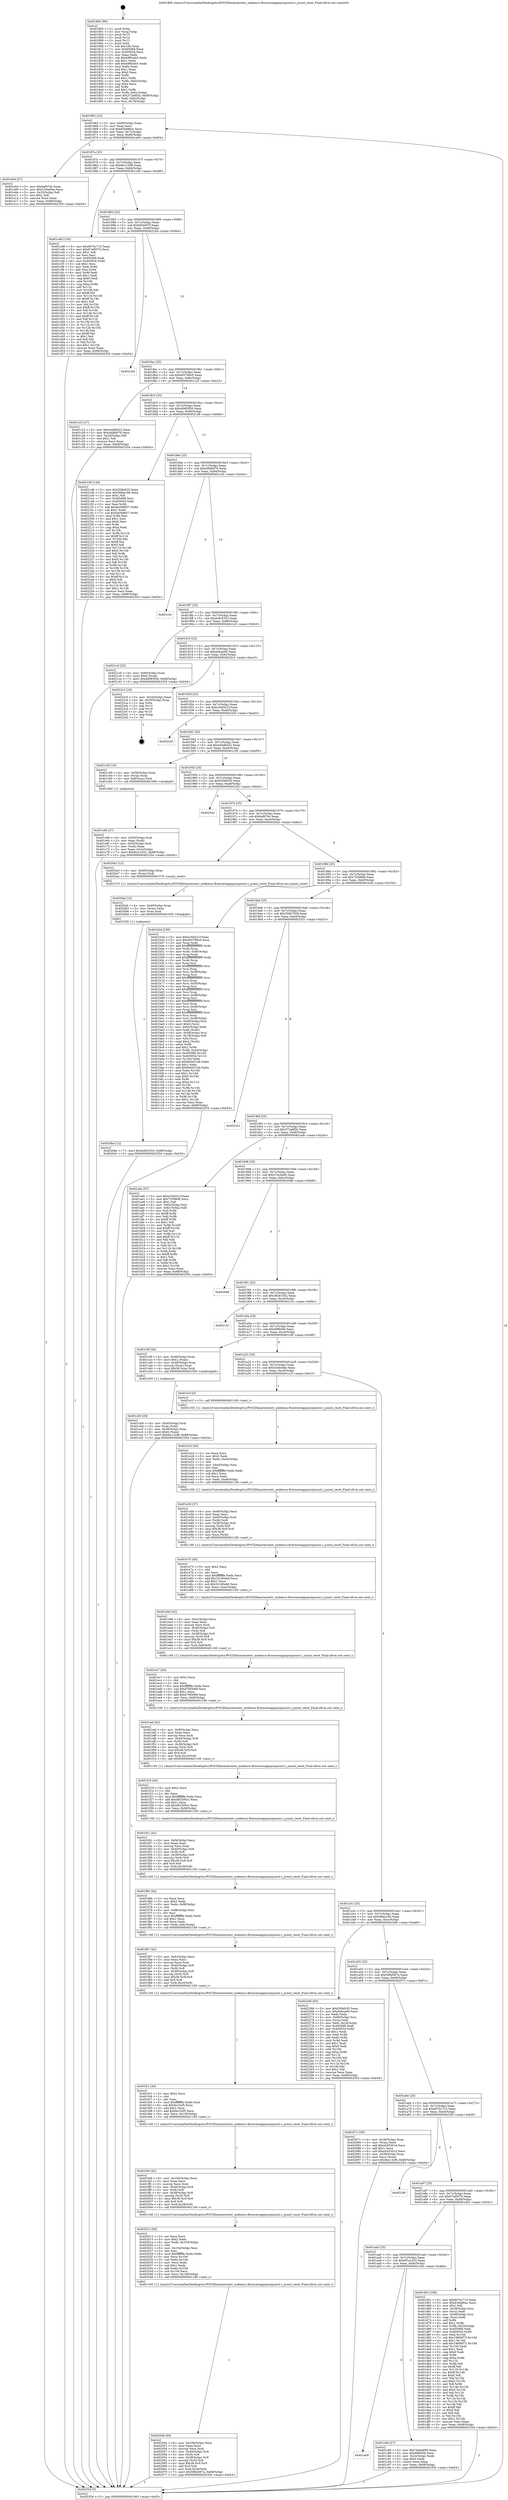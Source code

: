 digraph "0x401800" {
  label = "0x401800 (/mnt/c/Users/mathe/Desktop/tcc/POCII/binaries/extr_nodemcu-firmwareappsjsonjsonsl.c_jsonsl_reset_Final-ollvm.out::main(0))"
  labelloc = "t"
  node[shape=record]

  Entry [label="",width=0.3,height=0.3,shape=circle,fillcolor=black,style=filled]
  "0x401863" [label="{
     0x401863 [23]\l
     | [instrs]\l
     &nbsp;&nbsp;0x401863 \<+3\>: mov -0x68(%rbp),%eax\l
     &nbsp;&nbsp;0x401866 \<+2\>: mov %eax,%ecx\l
     &nbsp;&nbsp;0x401868 \<+6\>: sub $0x83d486ac,%ecx\l
     &nbsp;&nbsp;0x40186e \<+3\>: mov %eax,-0x7c(%rbp)\l
     &nbsp;&nbsp;0x401871 \<+3\>: mov %ecx,-0x80(%rbp)\l
     &nbsp;&nbsp;0x401874 \<+6\>: je 0000000000401e04 \<main+0x604\>\l
  }"]
  "0x401e04" [label="{
     0x401e04 [27]\l
     | [instrs]\l
     &nbsp;&nbsp;0x401e04 \<+5\>: mov $0x6af07dc,%eax\l
     &nbsp;&nbsp;0x401e09 \<+5\>: mov $0x5344e0ee,%ecx\l
     &nbsp;&nbsp;0x401e0e \<+3\>: mov -0x25(%rbp),%dl\l
     &nbsp;&nbsp;0x401e11 \<+3\>: test $0x1,%dl\l
     &nbsp;&nbsp;0x401e14 \<+3\>: cmovne %ecx,%eax\l
     &nbsp;&nbsp;0x401e17 \<+3\>: mov %eax,-0x68(%rbp)\l
     &nbsp;&nbsp;0x401e1a \<+5\>: jmp 0000000000402354 \<main+0xb54\>\l
  }"]
  "0x40187a" [label="{
     0x40187a [25]\l
     | [instrs]\l
     &nbsp;&nbsp;0x40187a \<+5\>: jmp 000000000040187f \<main+0x7f\>\l
     &nbsp;&nbsp;0x40187f \<+3\>: mov -0x7c(%rbp),%eax\l
     &nbsp;&nbsp;0x401882 \<+5\>: sub $0x9ec13cf8,%eax\l
     &nbsp;&nbsp;0x401887 \<+6\>: mov %eax,-0x84(%rbp)\l
     &nbsp;&nbsp;0x40188d \<+6\>: je 0000000000401cd6 \<main+0x4d6\>\l
  }"]
  Exit [label="",width=0.3,height=0.3,shape=circle,fillcolor=black,style=filled,peripheries=2]
  "0x401cd6" [label="{
     0x401cd6 [134]\l
     | [instrs]\l
     &nbsp;&nbsp;0x401cd6 \<+5\>: mov $0x607bc715,%eax\l
     &nbsp;&nbsp;0x401cdb \<+5\>: mov $0x67af057b,%ecx\l
     &nbsp;&nbsp;0x401ce0 \<+2\>: mov $0x1,%dl\l
     &nbsp;&nbsp;0x401ce2 \<+2\>: xor %esi,%esi\l
     &nbsp;&nbsp;0x401ce4 \<+7\>: mov 0x405068,%edi\l
     &nbsp;&nbsp;0x401ceb \<+8\>: mov 0x405054,%r8d\l
     &nbsp;&nbsp;0x401cf3 \<+3\>: sub $0x1,%esi\l
     &nbsp;&nbsp;0x401cf6 \<+3\>: mov %edi,%r9d\l
     &nbsp;&nbsp;0x401cf9 \<+3\>: add %esi,%r9d\l
     &nbsp;&nbsp;0x401cfc \<+4\>: imul %r9d,%edi\l
     &nbsp;&nbsp;0x401d00 \<+3\>: and $0x1,%edi\l
     &nbsp;&nbsp;0x401d03 \<+3\>: cmp $0x0,%edi\l
     &nbsp;&nbsp;0x401d06 \<+4\>: sete %r10b\l
     &nbsp;&nbsp;0x401d0a \<+4\>: cmp $0xa,%r8d\l
     &nbsp;&nbsp;0x401d0e \<+4\>: setl %r11b\l
     &nbsp;&nbsp;0x401d12 \<+3\>: mov %r10b,%bl\l
     &nbsp;&nbsp;0x401d15 \<+3\>: xor $0xff,%bl\l
     &nbsp;&nbsp;0x401d18 \<+3\>: mov %r11b,%r14b\l
     &nbsp;&nbsp;0x401d1b \<+4\>: xor $0xff,%r14b\l
     &nbsp;&nbsp;0x401d1f \<+3\>: xor $0x1,%dl\l
     &nbsp;&nbsp;0x401d22 \<+3\>: mov %bl,%r15b\l
     &nbsp;&nbsp;0x401d25 \<+4\>: and $0xff,%r15b\l
     &nbsp;&nbsp;0x401d29 \<+3\>: and %dl,%r10b\l
     &nbsp;&nbsp;0x401d2c \<+3\>: mov %r14b,%r12b\l
     &nbsp;&nbsp;0x401d2f \<+4\>: and $0xff,%r12b\l
     &nbsp;&nbsp;0x401d33 \<+3\>: and %dl,%r11b\l
     &nbsp;&nbsp;0x401d36 \<+3\>: or %r10b,%r15b\l
     &nbsp;&nbsp;0x401d39 \<+3\>: or %r11b,%r12b\l
     &nbsp;&nbsp;0x401d3c \<+3\>: xor %r12b,%r15b\l
     &nbsp;&nbsp;0x401d3f \<+3\>: or %r14b,%bl\l
     &nbsp;&nbsp;0x401d42 \<+3\>: xor $0xff,%bl\l
     &nbsp;&nbsp;0x401d45 \<+3\>: or $0x1,%dl\l
     &nbsp;&nbsp;0x401d48 \<+2\>: and %dl,%bl\l
     &nbsp;&nbsp;0x401d4a \<+3\>: or %bl,%r15b\l
     &nbsp;&nbsp;0x401d4d \<+4\>: test $0x1,%r15b\l
     &nbsp;&nbsp;0x401d51 \<+3\>: cmovne %ecx,%eax\l
     &nbsp;&nbsp;0x401d54 \<+3\>: mov %eax,-0x68(%rbp)\l
     &nbsp;&nbsp;0x401d57 \<+5\>: jmp 0000000000402354 \<main+0xb54\>\l
  }"]
  "0x401893" [label="{
     0x401893 [25]\l
     | [instrs]\l
     &nbsp;&nbsp;0x401893 \<+5\>: jmp 0000000000401898 \<main+0x98\>\l
     &nbsp;&nbsp;0x401898 \<+3\>: mov -0x7c(%rbp),%eax\l
     &nbsp;&nbsp;0x40189b \<+5\>: sub $0xbf34057f,%eax\l
     &nbsp;&nbsp;0x4018a0 \<+6\>: mov %eax,-0x88(%rbp)\l
     &nbsp;&nbsp;0x4018a6 \<+6\>: je 00000000004021b4 \<main+0x9b4\>\l
  }"]
  "0x4020be" [label="{
     0x4020be [12]\l
     | [instrs]\l
     &nbsp;&nbsp;0x4020be \<+7\>: movl $0xdc8c5333,-0x68(%rbp)\l
     &nbsp;&nbsp;0x4020c5 \<+5\>: jmp 0000000000402354 \<main+0xb54\>\l
  }"]
  "0x4021b4" [label="{
     0x4021b4\l
  }", style=dashed]
  "0x4018ac" [label="{
     0x4018ac [25]\l
     | [instrs]\l
     &nbsp;&nbsp;0x4018ac \<+5\>: jmp 00000000004018b1 \<main+0xb1\>\l
     &nbsp;&nbsp;0x4018b1 \<+3\>: mov -0x7c(%rbp),%eax\l
     &nbsp;&nbsp;0x4018b4 \<+5\>: sub $0xd05780c0,%eax\l
     &nbsp;&nbsp;0x4018b9 \<+6\>: mov %eax,-0x8c(%rbp)\l
     &nbsp;&nbsp;0x4018bf \<+6\>: je 0000000000401c23 \<main+0x423\>\l
  }"]
  "0x4020af" [label="{
     0x4020af [15]\l
     | [instrs]\l
     &nbsp;&nbsp;0x4020af \<+4\>: mov -0x40(%rbp),%rax\l
     &nbsp;&nbsp;0x4020b3 \<+3\>: mov (%rax),%rax\l
     &nbsp;&nbsp;0x4020b6 \<+3\>: mov %rax,%rdi\l
     &nbsp;&nbsp;0x4020b9 \<+5\>: call 0000000000401030 \<free@plt\>\l
     | [calls]\l
     &nbsp;&nbsp;0x401030 \{1\} (unknown)\l
  }"]
  "0x401c23" [label="{
     0x401c23 [27]\l
     | [instrs]\l
     &nbsp;&nbsp;0x401c23 \<+5\>: mov $0xe44db022,%eax\l
     &nbsp;&nbsp;0x401c28 \<+5\>: mov $0xd4fdb976,%ecx\l
     &nbsp;&nbsp;0x401c2d \<+3\>: mov -0x2d(%rbp),%dl\l
     &nbsp;&nbsp;0x401c30 \<+3\>: test $0x1,%dl\l
     &nbsp;&nbsp;0x401c33 \<+3\>: cmovne %ecx,%eax\l
     &nbsp;&nbsp;0x401c36 \<+3\>: mov %eax,-0x68(%rbp)\l
     &nbsp;&nbsp;0x401c39 \<+5\>: jmp 0000000000402354 \<main+0xb54\>\l
  }"]
  "0x4018c5" [label="{
     0x4018c5 [25]\l
     | [instrs]\l
     &nbsp;&nbsp;0x4018c5 \<+5\>: jmp 00000000004018ca \<main+0xca\>\l
     &nbsp;&nbsp;0x4018ca \<+3\>: mov -0x7c(%rbp),%eax\l
     &nbsp;&nbsp;0x4018cd \<+5\>: sub $0xd4963f5d,%eax\l
     &nbsp;&nbsp;0x4018d2 \<+6\>: mov %eax,-0x90(%rbp)\l
     &nbsp;&nbsp;0x4018d8 \<+6\>: je 00000000004021d6 \<main+0x9d6\>\l
  }"]
  "0x40204b" [label="{
     0x40204b [49]\l
     | [instrs]\l
     &nbsp;&nbsp;0x40204b \<+6\>: mov -0x108(%rbp),%ecx\l
     &nbsp;&nbsp;0x402051 \<+3\>: imul %eax,%ecx\l
     &nbsp;&nbsp;0x402054 \<+3\>: movslq %ecx,%rdi\l
     &nbsp;&nbsp;0x402057 \<+4\>: mov -0x40(%rbp),%r8\l
     &nbsp;&nbsp;0x40205b \<+3\>: mov (%r8),%r8\l
     &nbsp;&nbsp;0x40205e \<+4\>: mov -0x38(%rbp),%r9\l
     &nbsp;&nbsp;0x402062 \<+3\>: movslq (%r9),%r9\l
     &nbsp;&nbsp;0x402065 \<+4\>: imul $0x38,%r9,%r9\l
     &nbsp;&nbsp;0x402069 \<+3\>: add %r9,%r8\l
     &nbsp;&nbsp;0x40206c \<+4\>: mov %rdi,0x30(%r8)\l
     &nbsp;&nbsp;0x402070 \<+7\>: movl $0x598d567a,-0x68(%rbp)\l
     &nbsp;&nbsp;0x402077 \<+5\>: jmp 0000000000402354 \<main+0xb54\>\l
  }"]
  "0x4021d6" [label="{
     0x4021d6 [144]\l
     | [instrs]\l
     &nbsp;&nbsp;0x4021d6 \<+5\>: mov $0xf20bf435,%eax\l
     &nbsp;&nbsp;0x4021db \<+5\>: mov $0x56fea166,%ecx\l
     &nbsp;&nbsp;0x4021e0 \<+2\>: mov $0x1,%dl\l
     &nbsp;&nbsp;0x4021e2 \<+7\>: mov 0x405068,%esi\l
     &nbsp;&nbsp;0x4021e9 \<+7\>: mov 0x405054,%edi\l
     &nbsp;&nbsp;0x4021f0 \<+3\>: mov %esi,%r8d\l
     &nbsp;&nbsp;0x4021f3 \<+7\>: add $0xbe599657,%r8d\l
     &nbsp;&nbsp;0x4021fa \<+4\>: sub $0x1,%r8d\l
     &nbsp;&nbsp;0x4021fe \<+7\>: sub $0xbe599657,%r8d\l
     &nbsp;&nbsp;0x402205 \<+4\>: imul %r8d,%esi\l
     &nbsp;&nbsp;0x402209 \<+3\>: and $0x1,%esi\l
     &nbsp;&nbsp;0x40220c \<+3\>: cmp $0x0,%esi\l
     &nbsp;&nbsp;0x40220f \<+4\>: sete %r9b\l
     &nbsp;&nbsp;0x402213 \<+3\>: cmp $0xa,%edi\l
     &nbsp;&nbsp;0x402216 \<+4\>: setl %r10b\l
     &nbsp;&nbsp;0x40221a \<+3\>: mov %r9b,%r11b\l
     &nbsp;&nbsp;0x40221d \<+4\>: xor $0xff,%r11b\l
     &nbsp;&nbsp;0x402221 \<+3\>: mov %r10b,%bl\l
     &nbsp;&nbsp;0x402224 \<+3\>: xor $0xff,%bl\l
     &nbsp;&nbsp;0x402227 \<+3\>: xor $0x0,%dl\l
     &nbsp;&nbsp;0x40222a \<+3\>: mov %r11b,%r14b\l
     &nbsp;&nbsp;0x40222d \<+4\>: and $0x0,%r14b\l
     &nbsp;&nbsp;0x402231 \<+3\>: and %dl,%r9b\l
     &nbsp;&nbsp;0x402234 \<+3\>: mov %bl,%r15b\l
     &nbsp;&nbsp;0x402237 \<+4\>: and $0x0,%r15b\l
     &nbsp;&nbsp;0x40223b \<+3\>: and %dl,%r10b\l
     &nbsp;&nbsp;0x40223e \<+3\>: or %r9b,%r14b\l
     &nbsp;&nbsp;0x402241 \<+3\>: or %r10b,%r15b\l
     &nbsp;&nbsp;0x402244 \<+3\>: xor %r15b,%r14b\l
     &nbsp;&nbsp;0x402247 \<+3\>: or %bl,%r11b\l
     &nbsp;&nbsp;0x40224a \<+4\>: xor $0xff,%r11b\l
     &nbsp;&nbsp;0x40224e \<+3\>: or $0x0,%dl\l
     &nbsp;&nbsp;0x402251 \<+3\>: and %dl,%r11b\l
     &nbsp;&nbsp;0x402254 \<+3\>: or %r11b,%r14b\l
     &nbsp;&nbsp;0x402257 \<+4\>: test $0x1,%r14b\l
     &nbsp;&nbsp;0x40225b \<+3\>: cmovne %ecx,%eax\l
     &nbsp;&nbsp;0x40225e \<+3\>: mov %eax,-0x68(%rbp)\l
     &nbsp;&nbsp;0x402261 \<+5\>: jmp 0000000000402354 \<main+0xb54\>\l
  }"]
  "0x4018de" [label="{
     0x4018de [25]\l
     | [instrs]\l
     &nbsp;&nbsp;0x4018de \<+5\>: jmp 00000000004018e3 \<main+0xe3\>\l
     &nbsp;&nbsp;0x4018e3 \<+3\>: mov -0x7c(%rbp),%eax\l
     &nbsp;&nbsp;0x4018e6 \<+5\>: sub $0xd4fdb976,%eax\l
     &nbsp;&nbsp;0x4018eb \<+6\>: mov %eax,-0x94(%rbp)\l
     &nbsp;&nbsp;0x4018f1 \<+6\>: je 0000000000401c3e \<main+0x43e\>\l
  }"]
  "0x402013" [label="{
     0x402013 [56]\l
     | [instrs]\l
     &nbsp;&nbsp;0x402013 \<+2\>: xor %ecx,%ecx\l
     &nbsp;&nbsp;0x402015 \<+5\>: mov $0x2,%edx\l
     &nbsp;&nbsp;0x40201a \<+6\>: mov %edx,-0x104(%rbp)\l
     &nbsp;&nbsp;0x402020 \<+1\>: cltd\l
     &nbsp;&nbsp;0x402021 \<+6\>: mov -0x104(%rbp),%esi\l
     &nbsp;&nbsp;0x402027 \<+2\>: idiv %esi\l
     &nbsp;&nbsp;0x402029 \<+6\>: imul $0xfffffffe,%edx,%edx\l
     &nbsp;&nbsp;0x40202f \<+3\>: mov %ecx,%r10d\l
     &nbsp;&nbsp;0x402032 \<+3\>: sub %edx,%r10d\l
     &nbsp;&nbsp;0x402035 \<+2\>: mov %ecx,%edx\l
     &nbsp;&nbsp;0x402037 \<+3\>: sub $0x1,%edx\l
     &nbsp;&nbsp;0x40203a \<+3\>: add %edx,%r10d\l
     &nbsp;&nbsp;0x40203d \<+3\>: sub %r10d,%ecx\l
     &nbsp;&nbsp;0x402040 \<+6\>: mov %ecx,-0x108(%rbp)\l
     &nbsp;&nbsp;0x402046 \<+5\>: call 0000000000401160 \<next_i\>\l
     | [calls]\l
     &nbsp;&nbsp;0x401160 \{1\} (/mnt/c/Users/mathe/Desktop/tcc/POCII/binaries/extr_nodemcu-firmwareappsjsonjsonsl.c_jsonsl_reset_Final-ollvm.out::next_i)\l
  }"]
  "0x401c3e" [label="{
     0x401c3e\l
  }", style=dashed]
  "0x4018f7" [label="{
     0x4018f7 [25]\l
     | [instrs]\l
     &nbsp;&nbsp;0x4018f7 \<+5\>: jmp 00000000004018fc \<main+0xfc\>\l
     &nbsp;&nbsp;0x4018fc \<+3\>: mov -0x7c(%rbp),%eax\l
     &nbsp;&nbsp;0x4018ff \<+5\>: sub $0xdc8c5333,%eax\l
     &nbsp;&nbsp;0x401904 \<+6\>: mov %eax,-0x98(%rbp)\l
     &nbsp;&nbsp;0x40190a \<+6\>: je 00000000004021c0 \<main+0x9c0\>\l
  }"]
  "0x401fe9" [label="{
     0x401fe9 [42]\l
     | [instrs]\l
     &nbsp;&nbsp;0x401fe9 \<+6\>: mov -0x100(%rbp),%ecx\l
     &nbsp;&nbsp;0x401fef \<+3\>: imul %eax,%ecx\l
     &nbsp;&nbsp;0x401ff2 \<+3\>: movslq %ecx,%rdi\l
     &nbsp;&nbsp;0x401ff5 \<+4\>: mov -0x40(%rbp),%r8\l
     &nbsp;&nbsp;0x401ff9 \<+3\>: mov (%r8),%r8\l
     &nbsp;&nbsp;0x401ffc \<+4\>: mov -0x38(%rbp),%r9\l
     &nbsp;&nbsp;0x402000 \<+3\>: movslq (%r9),%r9\l
     &nbsp;&nbsp;0x402003 \<+4\>: imul $0x38,%r9,%r9\l
     &nbsp;&nbsp;0x402007 \<+3\>: add %r9,%r8\l
     &nbsp;&nbsp;0x40200a \<+4\>: mov %rdi,0x28(%r8)\l
     &nbsp;&nbsp;0x40200e \<+5\>: call 0000000000401160 \<next_i\>\l
     | [calls]\l
     &nbsp;&nbsp;0x401160 \{1\} (/mnt/c/Users/mathe/Desktop/tcc/POCII/binaries/extr_nodemcu-firmwareappsjsonjsonsl.c_jsonsl_reset_Final-ollvm.out::next_i)\l
  }"]
  "0x4021c0" [label="{
     0x4021c0 [22]\l
     | [instrs]\l
     &nbsp;&nbsp;0x4021c0 \<+4\>: mov -0x60(%rbp),%rax\l
     &nbsp;&nbsp;0x4021c4 \<+6\>: movl $0x0,(%rax)\l
     &nbsp;&nbsp;0x4021ca \<+7\>: movl $0xd4963f5d,-0x68(%rbp)\l
     &nbsp;&nbsp;0x4021d1 \<+5\>: jmp 0000000000402354 \<main+0xb54\>\l
  }"]
  "0x401910" [label="{
     0x401910 [25]\l
     | [instrs]\l
     &nbsp;&nbsp;0x401910 \<+5\>: jmp 0000000000401915 \<main+0x115\>\l
     &nbsp;&nbsp;0x401915 \<+3\>: mov -0x7c(%rbp),%eax\l
     &nbsp;&nbsp;0x401918 \<+5\>: sub $0xdcfcaa06,%eax\l
     &nbsp;&nbsp;0x40191d \<+6\>: mov %eax,-0x9c(%rbp)\l
     &nbsp;&nbsp;0x401923 \<+6\>: je 00000000004022c3 \<main+0xac3\>\l
  }"]
  "0x401fc1" [label="{
     0x401fc1 [40]\l
     | [instrs]\l
     &nbsp;&nbsp;0x401fc1 \<+5\>: mov $0x2,%ecx\l
     &nbsp;&nbsp;0x401fc6 \<+1\>: cltd\l
     &nbsp;&nbsp;0x401fc7 \<+2\>: idiv %ecx\l
     &nbsp;&nbsp;0x401fc9 \<+6\>: imul $0xfffffffe,%edx,%ecx\l
     &nbsp;&nbsp;0x401fcf \<+6\>: sub $0x9e10cf5,%ecx\l
     &nbsp;&nbsp;0x401fd5 \<+3\>: add $0x1,%ecx\l
     &nbsp;&nbsp;0x401fd8 \<+6\>: add $0x9e10cf5,%ecx\l
     &nbsp;&nbsp;0x401fde \<+6\>: mov %ecx,-0x100(%rbp)\l
     &nbsp;&nbsp;0x401fe4 \<+5\>: call 0000000000401160 \<next_i\>\l
     | [calls]\l
     &nbsp;&nbsp;0x401160 \{1\} (/mnt/c/Users/mathe/Desktop/tcc/POCII/binaries/extr_nodemcu-firmwareappsjsonjsonsl.c_jsonsl_reset_Final-ollvm.out::next_i)\l
  }"]
  "0x4022c3" [label="{
     0x4022c3 [16]\l
     | [instrs]\l
     &nbsp;&nbsp;0x4022c3 \<+3\>: mov -0x24(%rbp),%eax\l
     &nbsp;&nbsp;0x4022c6 \<+4\>: lea -0x20(%rbp),%rsp\l
     &nbsp;&nbsp;0x4022ca \<+1\>: pop %rbx\l
     &nbsp;&nbsp;0x4022cb \<+2\>: pop %r12\l
     &nbsp;&nbsp;0x4022cd \<+2\>: pop %r14\l
     &nbsp;&nbsp;0x4022cf \<+2\>: pop %r15\l
     &nbsp;&nbsp;0x4022d1 \<+1\>: pop %rbp\l
     &nbsp;&nbsp;0x4022d2 \<+1\>: ret\l
  }"]
  "0x401929" [label="{
     0x401929 [25]\l
     | [instrs]\l
     &nbsp;&nbsp;0x401929 \<+5\>: jmp 000000000040192e \<main+0x12e\>\l
     &nbsp;&nbsp;0x40192e \<+3\>: mov -0x7c(%rbp),%eax\l
     &nbsp;&nbsp;0x401931 \<+5\>: sub $0xe16d321f,%eax\l
     &nbsp;&nbsp;0x401936 \<+6\>: mov %eax,-0xa0(%rbp)\l
     &nbsp;&nbsp;0x40193c \<+6\>: je 00000000004022d3 \<main+0xad3\>\l
  }"]
  "0x401f97" [label="{
     0x401f97 [42]\l
     | [instrs]\l
     &nbsp;&nbsp;0x401f97 \<+6\>: mov -0xfc(%rbp),%ecx\l
     &nbsp;&nbsp;0x401f9d \<+3\>: imul %eax,%ecx\l
     &nbsp;&nbsp;0x401fa0 \<+3\>: movslq %ecx,%rdi\l
     &nbsp;&nbsp;0x401fa3 \<+4\>: mov -0x40(%rbp),%r8\l
     &nbsp;&nbsp;0x401fa7 \<+3\>: mov (%r8),%r8\l
     &nbsp;&nbsp;0x401faa \<+4\>: mov -0x38(%rbp),%r9\l
     &nbsp;&nbsp;0x401fae \<+3\>: movslq (%r9),%r9\l
     &nbsp;&nbsp;0x401fb1 \<+4\>: imul $0x38,%r9,%r9\l
     &nbsp;&nbsp;0x401fb5 \<+3\>: add %r9,%r8\l
     &nbsp;&nbsp;0x401fb8 \<+4\>: mov %rdi,0x20(%r8)\l
     &nbsp;&nbsp;0x401fbc \<+5\>: call 0000000000401160 \<next_i\>\l
     | [calls]\l
     &nbsp;&nbsp;0x401160 \{1\} (/mnt/c/Users/mathe/Desktop/tcc/POCII/binaries/extr_nodemcu-firmwareappsjsonjsonsl.c_jsonsl_reset_Final-ollvm.out::next_i)\l
  }"]
  "0x4022d3" [label="{
     0x4022d3\l
  }", style=dashed]
  "0x401942" [label="{
     0x401942 [25]\l
     | [instrs]\l
     &nbsp;&nbsp;0x401942 \<+5\>: jmp 0000000000401947 \<main+0x147\>\l
     &nbsp;&nbsp;0x401947 \<+3\>: mov -0x7c(%rbp),%eax\l
     &nbsp;&nbsp;0x40194a \<+5\>: sub $0xe44db022,%eax\l
     &nbsp;&nbsp;0x40194f \<+6\>: mov %eax,-0xa4(%rbp)\l
     &nbsp;&nbsp;0x401955 \<+6\>: je 0000000000401c59 \<main+0x459\>\l
  }"]
  "0x401f6b" [label="{
     0x401f6b [44]\l
     | [instrs]\l
     &nbsp;&nbsp;0x401f6b \<+2\>: xor %ecx,%ecx\l
     &nbsp;&nbsp;0x401f6d \<+5\>: mov $0x2,%edx\l
     &nbsp;&nbsp;0x401f72 \<+6\>: mov %edx,-0xf8(%rbp)\l
     &nbsp;&nbsp;0x401f78 \<+1\>: cltd\l
     &nbsp;&nbsp;0x401f79 \<+6\>: mov -0xf8(%rbp),%esi\l
     &nbsp;&nbsp;0x401f7f \<+2\>: idiv %esi\l
     &nbsp;&nbsp;0x401f81 \<+6\>: imul $0xfffffffe,%edx,%edx\l
     &nbsp;&nbsp;0x401f87 \<+3\>: sub $0x1,%ecx\l
     &nbsp;&nbsp;0x401f8a \<+2\>: sub %ecx,%edx\l
     &nbsp;&nbsp;0x401f8c \<+6\>: mov %edx,-0xfc(%rbp)\l
     &nbsp;&nbsp;0x401f92 \<+5\>: call 0000000000401160 \<next_i\>\l
     | [calls]\l
     &nbsp;&nbsp;0x401160 \{1\} (/mnt/c/Users/mathe/Desktop/tcc/POCII/binaries/extr_nodemcu-firmwareappsjsonjsonsl.c_jsonsl_reset_Final-ollvm.out::next_i)\l
  }"]
  "0x401c59" [label="{
     0x401c59 [16]\l
     | [instrs]\l
     &nbsp;&nbsp;0x401c59 \<+4\>: mov -0x58(%rbp),%rax\l
     &nbsp;&nbsp;0x401c5d \<+3\>: mov (%rax),%rax\l
     &nbsp;&nbsp;0x401c60 \<+4\>: mov 0x8(%rax),%rdi\l
     &nbsp;&nbsp;0x401c64 \<+5\>: call 0000000000401060 \<atoi@plt\>\l
     | [calls]\l
     &nbsp;&nbsp;0x401060 \{1\} (unknown)\l
  }"]
  "0x40195b" [label="{
     0x40195b [25]\l
     | [instrs]\l
     &nbsp;&nbsp;0x40195b \<+5\>: jmp 0000000000401960 \<main+0x160\>\l
     &nbsp;&nbsp;0x401960 \<+3\>: mov -0x7c(%rbp),%eax\l
     &nbsp;&nbsp;0x401963 \<+5\>: sub $0xf20bf435,%eax\l
     &nbsp;&nbsp;0x401968 \<+6\>: mov %eax,-0xa8(%rbp)\l
     &nbsp;&nbsp;0x40196e \<+6\>: je 0000000000402342 \<main+0xb42\>\l
  }"]
  "0x401f41" [label="{
     0x401f41 [42]\l
     | [instrs]\l
     &nbsp;&nbsp;0x401f41 \<+6\>: mov -0xf4(%rbp),%ecx\l
     &nbsp;&nbsp;0x401f47 \<+3\>: imul %eax,%ecx\l
     &nbsp;&nbsp;0x401f4a \<+3\>: movslq %ecx,%rdi\l
     &nbsp;&nbsp;0x401f4d \<+4\>: mov -0x40(%rbp),%r8\l
     &nbsp;&nbsp;0x401f51 \<+3\>: mov (%r8),%r8\l
     &nbsp;&nbsp;0x401f54 \<+4\>: mov -0x38(%rbp),%r9\l
     &nbsp;&nbsp;0x401f58 \<+3\>: movslq (%r9),%r9\l
     &nbsp;&nbsp;0x401f5b \<+4\>: imul $0x38,%r9,%r9\l
     &nbsp;&nbsp;0x401f5f \<+3\>: add %r9,%r8\l
     &nbsp;&nbsp;0x401f62 \<+4\>: mov %rdi,0x18(%r8)\l
     &nbsp;&nbsp;0x401f66 \<+5\>: call 0000000000401160 \<next_i\>\l
     | [calls]\l
     &nbsp;&nbsp;0x401160 \{1\} (/mnt/c/Users/mathe/Desktop/tcc/POCII/binaries/extr_nodemcu-firmwareappsjsonjsonsl.c_jsonsl_reset_Final-ollvm.out::next_i)\l
  }"]
  "0x402342" [label="{
     0x402342\l
  }", style=dashed]
  "0x401974" [label="{
     0x401974 [25]\l
     | [instrs]\l
     &nbsp;&nbsp;0x401974 \<+5\>: jmp 0000000000401979 \<main+0x179\>\l
     &nbsp;&nbsp;0x401979 \<+3\>: mov -0x7c(%rbp),%eax\l
     &nbsp;&nbsp;0x40197c \<+5\>: sub $0x6af07dc,%eax\l
     &nbsp;&nbsp;0x401981 \<+6\>: mov %eax,-0xac(%rbp)\l
     &nbsp;&nbsp;0x401987 \<+6\>: je 00000000004020a3 \<main+0x8a3\>\l
  }"]
  "0x401f19" [label="{
     0x401f19 [40]\l
     | [instrs]\l
     &nbsp;&nbsp;0x401f19 \<+5\>: mov $0x2,%ecx\l
     &nbsp;&nbsp;0x401f1e \<+1\>: cltd\l
     &nbsp;&nbsp;0x401f1f \<+2\>: idiv %ecx\l
     &nbsp;&nbsp;0x401f21 \<+6\>: imul $0xfffffffe,%edx,%ecx\l
     &nbsp;&nbsp;0x401f27 \<+6\>: add $0xd63295cc,%ecx\l
     &nbsp;&nbsp;0x401f2d \<+3\>: add $0x1,%ecx\l
     &nbsp;&nbsp;0x401f30 \<+6\>: sub $0xd63295cc,%ecx\l
     &nbsp;&nbsp;0x401f36 \<+6\>: mov %ecx,-0xf4(%rbp)\l
     &nbsp;&nbsp;0x401f3c \<+5\>: call 0000000000401160 \<next_i\>\l
     | [calls]\l
     &nbsp;&nbsp;0x401160 \{1\} (/mnt/c/Users/mathe/Desktop/tcc/POCII/binaries/extr_nodemcu-firmwareappsjsonjsonsl.c_jsonsl_reset_Final-ollvm.out::next_i)\l
  }"]
  "0x4020a3" [label="{
     0x4020a3 [12]\l
     | [instrs]\l
     &nbsp;&nbsp;0x4020a3 \<+4\>: mov -0x40(%rbp),%rax\l
     &nbsp;&nbsp;0x4020a7 \<+3\>: mov (%rax),%rdi\l
     &nbsp;&nbsp;0x4020aa \<+5\>: call 0000000000401570 \<jsonsl_reset\>\l
     | [calls]\l
     &nbsp;&nbsp;0x401570 \{1\} (/mnt/c/Users/mathe/Desktop/tcc/POCII/binaries/extr_nodemcu-firmwareappsjsonjsonsl.c_jsonsl_reset_Final-ollvm.out::jsonsl_reset)\l
  }"]
  "0x40198d" [label="{
     0x40198d [25]\l
     | [instrs]\l
     &nbsp;&nbsp;0x40198d \<+5\>: jmp 0000000000401992 \<main+0x192\>\l
     &nbsp;&nbsp;0x401992 \<+3\>: mov -0x7c(%rbp),%eax\l
     &nbsp;&nbsp;0x401995 \<+5\>: sub $0x72598d6,%eax\l
     &nbsp;&nbsp;0x40199a \<+6\>: mov %eax,-0xb0(%rbp)\l
     &nbsp;&nbsp;0x4019a0 \<+6\>: je 0000000000401b3d \<main+0x33d\>\l
  }"]
  "0x401eef" [label="{
     0x401eef [42]\l
     | [instrs]\l
     &nbsp;&nbsp;0x401eef \<+6\>: mov -0xf0(%rbp),%ecx\l
     &nbsp;&nbsp;0x401ef5 \<+3\>: imul %eax,%ecx\l
     &nbsp;&nbsp;0x401ef8 \<+3\>: movslq %ecx,%rdi\l
     &nbsp;&nbsp;0x401efb \<+4\>: mov -0x40(%rbp),%r8\l
     &nbsp;&nbsp;0x401eff \<+3\>: mov (%r8),%r8\l
     &nbsp;&nbsp;0x401f02 \<+4\>: mov -0x38(%rbp),%r9\l
     &nbsp;&nbsp;0x401f06 \<+3\>: movslq (%r9),%r9\l
     &nbsp;&nbsp;0x401f09 \<+4\>: imul $0x38,%r9,%r9\l
     &nbsp;&nbsp;0x401f0d \<+3\>: add %r9,%r8\l
     &nbsp;&nbsp;0x401f10 \<+4\>: mov %rdi,0x10(%r8)\l
     &nbsp;&nbsp;0x401f14 \<+5\>: call 0000000000401160 \<next_i\>\l
     | [calls]\l
     &nbsp;&nbsp;0x401160 \{1\} (/mnt/c/Users/mathe/Desktop/tcc/POCII/binaries/extr_nodemcu-firmwareappsjsonjsonsl.c_jsonsl_reset_Final-ollvm.out::next_i)\l
  }"]
  "0x401b3d" [label="{
     0x401b3d [230]\l
     | [instrs]\l
     &nbsp;&nbsp;0x401b3d \<+5\>: mov $0xe16d321f,%eax\l
     &nbsp;&nbsp;0x401b42 \<+5\>: mov $0xd05780c0,%ecx\l
     &nbsp;&nbsp;0x401b47 \<+3\>: mov %rsp,%rdx\l
     &nbsp;&nbsp;0x401b4a \<+4\>: add $0xfffffffffffffff0,%rdx\l
     &nbsp;&nbsp;0x401b4e \<+3\>: mov %rdx,%rsp\l
     &nbsp;&nbsp;0x401b51 \<+4\>: mov %rdx,-0x60(%rbp)\l
     &nbsp;&nbsp;0x401b55 \<+3\>: mov %rsp,%rdx\l
     &nbsp;&nbsp;0x401b58 \<+4\>: add $0xfffffffffffffff0,%rdx\l
     &nbsp;&nbsp;0x401b5c \<+3\>: mov %rdx,%rsp\l
     &nbsp;&nbsp;0x401b5f \<+3\>: mov %rsp,%rsi\l
     &nbsp;&nbsp;0x401b62 \<+4\>: add $0xfffffffffffffff0,%rsi\l
     &nbsp;&nbsp;0x401b66 \<+3\>: mov %rsi,%rsp\l
     &nbsp;&nbsp;0x401b69 \<+4\>: mov %rsi,-0x58(%rbp)\l
     &nbsp;&nbsp;0x401b6d \<+3\>: mov %rsp,%rsi\l
     &nbsp;&nbsp;0x401b70 \<+4\>: add $0xfffffffffffffff0,%rsi\l
     &nbsp;&nbsp;0x401b74 \<+3\>: mov %rsi,%rsp\l
     &nbsp;&nbsp;0x401b77 \<+4\>: mov %rsi,-0x50(%rbp)\l
     &nbsp;&nbsp;0x401b7b \<+3\>: mov %rsp,%rsi\l
     &nbsp;&nbsp;0x401b7e \<+4\>: add $0xfffffffffffffff0,%rsi\l
     &nbsp;&nbsp;0x401b82 \<+3\>: mov %rsi,%rsp\l
     &nbsp;&nbsp;0x401b85 \<+4\>: mov %rsi,-0x48(%rbp)\l
     &nbsp;&nbsp;0x401b89 \<+3\>: mov %rsp,%rsi\l
     &nbsp;&nbsp;0x401b8c \<+4\>: add $0xfffffffffffffff0,%rsi\l
     &nbsp;&nbsp;0x401b90 \<+3\>: mov %rsi,%rsp\l
     &nbsp;&nbsp;0x401b93 \<+4\>: mov %rsi,-0x40(%rbp)\l
     &nbsp;&nbsp;0x401b97 \<+3\>: mov %rsp,%rsi\l
     &nbsp;&nbsp;0x401b9a \<+4\>: add $0xfffffffffffffff0,%rsi\l
     &nbsp;&nbsp;0x401b9e \<+3\>: mov %rsi,%rsp\l
     &nbsp;&nbsp;0x401ba1 \<+4\>: mov %rsi,-0x38(%rbp)\l
     &nbsp;&nbsp;0x401ba5 \<+4\>: mov -0x60(%rbp),%rsi\l
     &nbsp;&nbsp;0x401ba9 \<+6\>: movl $0x0,(%rsi)\l
     &nbsp;&nbsp;0x401baf \<+3\>: mov -0x6c(%rbp),%edi\l
     &nbsp;&nbsp;0x401bb2 \<+2\>: mov %edi,(%rdx)\l
     &nbsp;&nbsp;0x401bb4 \<+4\>: mov -0x58(%rbp),%rsi\l
     &nbsp;&nbsp;0x401bb8 \<+4\>: mov -0x78(%rbp),%r8\l
     &nbsp;&nbsp;0x401bbc \<+3\>: mov %r8,(%rsi)\l
     &nbsp;&nbsp;0x401bbf \<+3\>: cmpl $0x2,(%rdx)\l
     &nbsp;&nbsp;0x401bc2 \<+4\>: setne %r9b\l
     &nbsp;&nbsp;0x401bc6 \<+4\>: and $0x1,%r9b\l
     &nbsp;&nbsp;0x401bca \<+4\>: mov %r9b,-0x2d(%rbp)\l
     &nbsp;&nbsp;0x401bce \<+8\>: mov 0x405068,%r10d\l
     &nbsp;&nbsp;0x401bd6 \<+8\>: mov 0x405054,%r11d\l
     &nbsp;&nbsp;0x401bde \<+3\>: mov %r10d,%ebx\l
     &nbsp;&nbsp;0x401be1 \<+6\>: sub $0x904451bb,%ebx\l
     &nbsp;&nbsp;0x401be7 \<+3\>: sub $0x1,%ebx\l
     &nbsp;&nbsp;0x401bea \<+6\>: add $0x904451bb,%ebx\l
     &nbsp;&nbsp;0x401bf0 \<+4\>: imul %ebx,%r10d\l
     &nbsp;&nbsp;0x401bf4 \<+4\>: and $0x1,%r10d\l
     &nbsp;&nbsp;0x401bf8 \<+4\>: cmp $0x0,%r10d\l
     &nbsp;&nbsp;0x401bfc \<+4\>: sete %r9b\l
     &nbsp;&nbsp;0x401c00 \<+4\>: cmp $0xa,%r11d\l
     &nbsp;&nbsp;0x401c04 \<+4\>: setl %r14b\l
     &nbsp;&nbsp;0x401c08 \<+3\>: mov %r9b,%r15b\l
     &nbsp;&nbsp;0x401c0b \<+3\>: and %r14b,%r15b\l
     &nbsp;&nbsp;0x401c0e \<+3\>: xor %r14b,%r9b\l
     &nbsp;&nbsp;0x401c11 \<+3\>: or %r9b,%r15b\l
     &nbsp;&nbsp;0x401c14 \<+4\>: test $0x1,%r15b\l
     &nbsp;&nbsp;0x401c18 \<+3\>: cmovne %ecx,%eax\l
     &nbsp;&nbsp;0x401c1b \<+3\>: mov %eax,-0x68(%rbp)\l
     &nbsp;&nbsp;0x401c1e \<+5\>: jmp 0000000000402354 \<main+0xb54\>\l
  }"]
  "0x4019a6" [label="{
     0x4019a6 [25]\l
     | [instrs]\l
     &nbsp;&nbsp;0x4019a6 \<+5\>: jmp 00000000004019ab \<main+0x1ab\>\l
     &nbsp;&nbsp;0x4019ab \<+3\>: mov -0x7c(%rbp),%eax\l
     &nbsp;&nbsp;0x4019ae \<+5\>: sub $0x35667928,%eax\l
     &nbsp;&nbsp;0x4019b3 \<+6\>: mov %eax,-0xb4(%rbp)\l
     &nbsp;&nbsp;0x4019b9 \<+6\>: je 0000000000402331 \<main+0xb31\>\l
  }"]
  "0x401ec7" [label="{
     0x401ec7 [40]\l
     | [instrs]\l
     &nbsp;&nbsp;0x401ec7 \<+5\>: mov $0x2,%ecx\l
     &nbsp;&nbsp;0x401ecc \<+1\>: cltd\l
     &nbsp;&nbsp;0x401ecd \<+2\>: idiv %ecx\l
     &nbsp;&nbsp;0x401ecf \<+6\>: imul $0xfffffffe,%edx,%ecx\l
     &nbsp;&nbsp;0x401ed5 \<+6\>: sub $0xd70f3068,%ecx\l
     &nbsp;&nbsp;0x401edb \<+3\>: add $0x1,%ecx\l
     &nbsp;&nbsp;0x401ede \<+6\>: add $0xd70f3068,%ecx\l
     &nbsp;&nbsp;0x401ee4 \<+6\>: mov %ecx,-0xf0(%rbp)\l
     &nbsp;&nbsp;0x401eea \<+5\>: call 0000000000401160 \<next_i\>\l
     | [calls]\l
     &nbsp;&nbsp;0x401160 \{1\} (/mnt/c/Users/mathe/Desktop/tcc/POCII/binaries/extr_nodemcu-firmwareappsjsonjsonsl.c_jsonsl_reset_Final-ollvm.out::next_i)\l
  }"]
  "0x402331" [label="{
     0x402331\l
  }", style=dashed]
  "0x4019bf" [label="{
     0x4019bf [25]\l
     | [instrs]\l
     &nbsp;&nbsp;0x4019bf \<+5\>: jmp 00000000004019c4 \<main+0x1c4\>\l
     &nbsp;&nbsp;0x4019c4 \<+3\>: mov -0x7c(%rbp),%eax\l
     &nbsp;&nbsp;0x4019c7 \<+5\>: sub $0x372a6f2b,%eax\l
     &nbsp;&nbsp;0x4019cc \<+6\>: mov %eax,-0xb8(%rbp)\l
     &nbsp;&nbsp;0x4019d2 \<+6\>: je 0000000000401adc \<main+0x2dc\>\l
  }"]
  "0x401e9d" [label="{
     0x401e9d [42]\l
     | [instrs]\l
     &nbsp;&nbsp;0x401e9d \<+6\>: mov -0xec(%rbp),%ecx\l
     &nbsp;&nbsp;0x401ea3 \<+3\>: imul %eax,%ecx\l
     &nbsp;&nbsp;0x401ea6 \<+3\>: movslq %ecx,%rdi\l
     &nbsp;&nbsp;0x401ea9 \<+4\>: mov -0x40(%rbp),%r8\l
     &nbsp;&nbsp;0x401ead \<+3\>: mov (%r8),%r8\l
     &nbsp;&nbsp;0x401eb0 \<+4\>: mov -0x38(%rbp),%r9\l
     &nbsp;&nbsp;0x401eb4 \<+3\>: movslq (%r9),%r9\l
     &nbsp;&nbsp;0x401eb7 \<+4\>: imul $0x38,%r9,%r9\l
     &nbsp;&nbsp;0x401ebb \<+3\>: add %r9,%r8\l
     &nbsp;&nbsp;0x401ebe \<+4\>: mov %rdi,0x8(%r8)\l
     &nbsp;&nbsp;0x401ec2 \<+5\>: call 0000000000401160 \<next_i\>\l
     | [calls]\l
     &nbsp;&nbsp;0x401160 \{1\} (/mnt/c/Users/mathe/Desktop/tcc/POCII/binaries/extr_nodemcu-firmwareappsjsonjsonsl.c_jsonsl_reset_Final-ollvm.out::next_i)\l
  }"]
  "0x401adc" [label="{
     0x401adc [97]\l
     | [instrs]\l
     &nbsp;&nbsp;0x401adc \<+5\>: mov $0xe16d321f,%eax\l
     &nbsp;&nbsp;0x401ae1 \<+5\>: mov $0x72598d6,%ecx\l
     &nbsp;&nbsp;0x401ae6 \<+2\>: mov $0x1,%dl\l
     &nbsp;&nbsp;0x401ae8 \<+4\>: mov -0x62(%rbp),%sil\l
     &nbsp;&nbsp;0x401aec \<+4\>: mov -0x61(%rbp),%dil\l
     &nbsp;&nbsp;0x401af0 \<+3\>: mov %sil,%r8b\l
     &nbsp;&nbsp;0x401af3 \<+4\>: xor $0xff,%r8b\l
     &nbsp;&nbsp;0x401af7 \<+3\>: mov %dil,%r9b\l
     &nbsp;&nbsp;0x401afa \<+4\>: xor $0xff,%r9b\l
     &nbsp;&nbsp;0x401afe \<+3\>: xor $0x1,%dl\l
     &nbsp;&nbsp;0x401b01 \<+3\>: mov %r8b,%r10b\l
     &nbsp;&nbsp;0x401b04 \<+4\>: and $0xff,%r10b\l
     &nbsp;&nbsp;0x401b08 \<+3\>: and %dl,%sil\l
     &nbsp;&nbsp;0x401b0b \<+3\>: mov %r9b,%r11b\l
     &nbsp;&nbsp;0x401b0e \<+4\>: and $0xff,%r11b\l
     &nbsp;&nbsp;0x401b12 \<+3\>: and %dl,%dil\l
     &nbsp;&nbsp;0x401b15 \<+3\>: or %sil,%r10b\l
     &nbsp;&nbsp;0x401b18 \<+3\>: or %dil,%r11b\l
     &nbsp;&nbsp;0x401b1b \<+3\>: xor %r11b,%r10b\l
     &nbsp;&nbsp;0x401b1e \<+3\>: or %r9b,%r8b\l
     &nbsp;&nbsp;0x401b21 \<+4\>: xor $0xff,%r8b\l
     &nbsp;&nbsp;0x401b25 \<+3\>: or $0x1,%dl\l
     &nbsp;&nbsp;0x401b28 \<+3\>: and %dl,%r8b\l
     &nbsp;&nbsp;0x401b2b \<+3\>: or %r8b,%r10b\l
     &nbsp;&nbsp;0x401b2e \<+4\>: test $0x1,%r10b\l
     &nbsp;&nbsp;0x401b32 \<+3\>: cmovne %ecx,%eax\l
     &nbsp;&nbsp;0x401b35 \<+3\>: mov %eax,-0x68(%rbp)\l
     &nbsp;&nbsp;0x401b38 \<+5\>: jmp 0000000000402354 \<main+0xb54\>\l
  }"]
  "0x4019d8" [label="{
     0x4019d8 [25]\l
     | [instrs]\l
     &nbsp;&nbsp;0x4019d8 \<+5\>: jmp 00000000004019dd \<main+0x1dd\>\l
     &nbsp;&nbsp;0x4019dd \<+3\>: mov -0x7c(%rbp),%eax\l
     &nbsp;&nbsp;0x4019e0 \<+5\>: sub $0x37dc0a06,%eax\l
     &nbsp;&nbsp;0x4019e5 \<+6\>: mov %eax,-0xbc(%rbp)\l
     &nbsp;&nbsp;0x4019eb \<+6\>: je 00000000004020d6 \<main+0x8d6\>\l
  }"]
  "0x402354" [label="{
     0x402354 [5]\l
     | [instrs]\l
     &nbsp;&nbsp;0x402354 \<+5\>: jmp 0000000000401863 \<main+0x63\>\l
  }"]
  "0x401800" [label="{
     0x401800 [99]\l
     | [instrs]\l
     &nbsp;&nbsp;0x401800 \<+1\>: push %rbp\l
     &nbsp;&nbsp;0x401801 \<+3\>: mov %rsp,%rbp\l
     &nbsp;&nbsp;0x401804 \<+2\>: push %r15\l
     &nbsp;&nbsp;0x401806 \<+2\>: push %r14\l
     &nbsp;&nbsp;0x401808 \<+2\>: push %r12\l
     &nbsp;&nbsp;0x40180a \<+1\>: push %rbx\l
     &nbsp;&nbsp;0x40180b \<+7\>: sub $0x100,%rsp\l
     &nbsp;&nbsp;0x401812 \<+7\>: mov 0x405068,%eax\l
     &nbsp;&nbsp;0x401819 \<+7\>: mov 0x405054,%ecx\l
     &nbsp;&nbsp;0x401820 \<+2\>: mov %eax,%edx\l
     &nbsp;&nbsp;0x401822 \<+6\>: sub $0xe9f0ceb5,%edx\l
     &nbsp;&nbsp;0x401828 \<+3\>: sub $0x1,%edx\l
     &nbsp;&nbsp;0x40182b \<+6\>: add $0xe9f0ceb5,%edx\l
     &nbsp;&nbsp;0x401831 \<+3\>: imul %edx,%eax\l
     &nbsp;&nbsp;0x401834 \<+3\>: and $0x1,%eax\l
     &nbsp;&nbsp;0x401837 \<+3\>: cmp $0x0,%eax\l
     &nbsp;&nbsp;0x40183a \<+4\>: sete %r8b\l
     &nbsp;&nbsp;0x40183e \<+4\>: and $0x1,%r8b\l
     &nbsp;&nbsp;0x401842 \<+4\>: mov %r8b,-0x62(%rbp)\l
     &nbsp;&nbsp;0x401846 \<+3\>: cmp $0xa,%ecx\l
     &nbsp;&nbsp;0x401849 \<+4\>: setl %r8b\l
     &nbsp;&nbsp;0x40184d \<+4\>: and $0x1,%r8b\l
     &nbsp;&nbsp;0x401851 \<+4\>: mov %r8b,-0x61(%rbp)\l
     &nbsp;&nbsp;0x401855 \<+7\>: movl $0x372a6f2b,-0x68(%rbp)\l
     &nbsp;&nbsp;0x40185c \<+3\>: mov %edi,-0x6c(%rbp)\l
     &nbsp;&nbsp;0x40185f \<+4\>: mov %rsi,-0x78(%rbp)\l
  }"]
  "0x401c69" [label="{
     0x401c69 [27]\l
     | [instrs]\l
     &nbsp;&nbsp;0x401c69 \<+4\>: mov -0x50(%rbp),%rdi\l
     &nbsp;&nbsp;0x401c6d \<+2\>: mov %eax,(%rdi)\l
     &nbsp;&nbsp;0x401c6f \<+4\>: mov -0x50(%rbp),%rdi\l
     &nbsp;&nbsp;0x401c73 \<+2\>: mov (%rdi),%eax\l
     &nbsp;&nbsp;0x401c75 \<+3\>: mov %eax,-0x2c(%rbp)\l
     &nbsp;&nbsp;0x401c78 \<+7\>: movl $0x6f1e1d32,-0x68(%rbp)\l
     &nbsp;&nbsp;0x401c7f \<+5\>: jmp 0000000000402354 \<main+0xb54\>\l
  }"]
  "0x401e75" [label="{
     0x401e75 [40]\l
     | [instrs]\l
     &nbsp;&nbsp;0x401e75 \<+5\>: mov $0x2,%ecx\l
     &nbsp;&nbsp;0x401e7a \<+1\>: cltd\l
     &nbsp;&nbsp;0x401e7b \<+2\>: idiv %ecx\l
     &nbsp;&nbsp;0x401e7d \<+6\>: imul $0xfffffffe,%edx,%ecx\l
     &nbsp;&nbsp;0x401e83 \<+6\>: add $0x32160ab6,%ecx\l
     &nbsp;&nbsp;0x401e89 \<+3\>: add $0x1,%ecx\l
     &nbsp;&nbsp;0x401e8c \<+6\>: sub $0x32160ab6,%ecx\l
     &nbsp;&nbsp;0x401e92 \<+6\>: mov %ecx,-0xec(%rbp)\l
     &nbsp;&nbsp;0x401e98 \<+5\>: call 0000000000401160 \<next_i\>\l
     | [calls]\l
     &nbsp;&nbsp;0x401160 \{1\} (/mnt/c/Users/mathe/Desktop/tcc/POCII/binaries/extr_nodemcu-firmwareappsjsonjsonsl.c_jsonsl_reset_Final-ollvm.out::next_i)\l
  }"]
  "0x4020d6" [label="{
     0x4020d6\l
  }", style=dashed]
  "0x4019f1" [label="{
     0x4019f1 [25]\l
     | [instrs]\l
     &nbsp;&nbsp;0x4019f1 \<+5\>: jmp 00000000004019f6 \<main+0x1f6\>\l
     &nbsp;&nbsp;0x4019f6 \<+3\>: mov -0x7c(%rbp),%eax\l
     &nbsp;&nbsp;0x4019f9 \<+5\>: sub $0x39261632,%eax\l
     &nbsp;&nbsp;0x4019fe \<+6\>: mov %eax,-0xc0(%rbp)\l
     &nbsp;&nbsp;0x401a04 \<+6\>: je 000000000040215c \<main+0x95c\>\l
  }"]
  "0x401e50" [label="{
     0x401e50 [37]\l
     | [instrs]\l
     &nbsp;&nbsp;0x401e50 \<+6\>: mov -0xe8(%rbp),%ecx\l
     &nbsp;&nbsp;0x401e56 \<+3\>: imul %eax,%ecx\l
     &nbsp;&nbsp;0x401e59 \<+4\>: mov -0x40(%rbp),%rdi\l
     &nbsp;&nbsp;0x401e5d \<+3\>: mov (%rdi),%rdi\l
     &nbsp;&nbsp;0x401e60 \<+4\>: mov -0x38(%rbp),%r8\l
     &nbsp;&nbsp;0x401e64 \<+3\>: movslq (%r8),%r8\l
     &nbsp;&nbsp;0x401e67 \<+4\>: imul $0x38,%r8,%r8\l
     &nbsp;&nbsp;0x401e6b \<+3\>: add %r8,%rdi\l
     &nbsp;&nbsp;0x401e6e \<+2\>: mov %ecx,(%rdi)\l
     &nbsp;&nbsp;0x401e70 \<+5\>: call 0000000000401160 \<next_i\>\l
     | [calls]\l
     &nbsp;&nbsp;0x401160 \{1\} (/mnt/c/Users/mathe/Desktop/tcc/POCII/binaries/extr_nodemcu-firmwareappsjsonjsonsl.c_jsonsl_reset_Final-ollvm.out::next_i)\l
  }"]
  "0x40215c" [label="{
     0x40215c\l
  }", style=dashed]
  "0x401a0a" [label="{
     0x401a0a [25]\l
     | [instrs]\l
     &nbsp;&nbsp;0x401a0a \<+5\>: jmp 0000000000401a0f \<main+0x20f\>\l
     &nbsp;&nbsp;0x401a0f \<+3\>: mov -0x7c(%rbp),%eax\l
     &nbsp;&nbsp;0x401a12 \<+5\>: sub $0x4f9fe5fe,%eax\l
     &nbsp;&nbsp;0x401a17 \<+6\>: mov %eax,-0xc4(%rbp)\l
     &nbsp;&nbsp;0x401a1d \<+6\>: je 0000000000401c9f \<main+0x49f\>\l
  }"]
  "0x401e24" [label="{
     0x401e24 [44]\l
     | [instrs]\l
     &nbsp;&nbsp;0x401e24 \<+2\>: xor %ecx,%ecx\l
     &nbsp;&nbsp;0x401e26 \<+5\>: mov $0x2,%edx\l
     &nbsp;&nbsp;0x401e2b \<+6\>: mov %edx,-0xe4(%rbp)\l
     &nbsp;&nbsp;0x401e31 \<+1\>: cltd\l
     &nbsp;&nbsp;0x401e32 \<+6\>: mov -0xe4(%rbp),%esi\l
     &nbsp;&nbsp;0x401e38 \<+2\>: idiv %esi\l
     &nbsp;&nbsp;0x401e3a \<+6\>: imul $0xfffffffe,%edx,%edx\l
     &nbsp;&nbsp;0x401e40 \<+3\>: sub $0x1,%ecx\l
     &nbsp;&nbsp;0x401e43 \<+2\>: sub %ecx,%edx\l
     &nbsp;&nbsp;0x401e45 \<+6\>: mov %edx,-0xe8(%rbp)\l
     &nbsp;&nbsp;0x401e4b \<+5\>: call 0000000000401160 \<next_i\>\l
     | [calls]\l
     &nbsp;&nbsp;0x401160 \{1\} (/mnt/c/Users/mathe/Desktop/tcc/POCII/binaries/extr_nodemcu-firmwareappsjsonjsonsl.c_jsonsl_reset_Final-ollvm.out::next_i)\l
  }"]
  "0x401c9f" [label="{
     0x401c9f [26]\l
     | [instrs]\l
     &nbsp;&nbsp;0x401c9f \<+4\>: mov -0x48(%rbp),%rax\l
     &nbsp;&nbsp;0x401ca3 \<+6\>: movl $0x1,(%rax)\l
     &nbsp;&nbsp;0x401ca9 \<+4\>: mov -0x48(%rbp),%rax\l
     &nbsp;&nbsp;0x401cad \<+3\>: movslq (%rax),%rax\l
     &nbsp;&nbsp;0x401cb0 \<+4\>: imul $0x38,%rax,%rdi\l
     &nbsp;&nbsp;0x401cb4 \<+5\>: call 0000000000401050 \<malloc@plt\>\l
     | [calls]\l
     &nbsp;&nbsp;0x401050 \{1\} (unknown)\l
  }"]
  "0x401a23" [label="{
     0x401a23 [25]\l
     | [instrs]\l
     &nbsp;&nbsp;0x401a23 \<+5\>: jmp 0000000000401a28 \<main+0x228\>\l
     &nbsp;&nbsp;0x401a28 \<+3\>: mov -0x7c(%rbp),%eax\l
     &nbsp;&nbsp;0x401a2b \<+5\>: sub $0x5344e0ee,%eax\l
     &nbsp;&nbsp;0x401a30 \<+6\>: mov %eax,-0xc8(%rbp)\l
     &nbsp;&nbsp;0x401a36 \<+6\>: je 0000000000401e1f \<main+0x61f\>\l
  }"]
  "0x401cb9" [label="{
     0x401cb9 [29]\l
     | [instrs]\l
     &nbsp;&nbsp;0x401cb9 \<+4\>: mov -0x40(%rbp),%rdi\l
     &nbsp;&nbsp;0x401cbd \<+3\>: mov %rax,(%rdi)\l
     &nbsp;&nbsp;0x401cc0 \<+4\>: mov -0x38(%rbp),%rax\l
     &nbsp;&nbsp;0x401cc4 \<+6\>: movl $0x0,(%rax)\l
     &nbsp;&nbsp;0x401cca \<+7\>: movl $0x9ec13cf8,-0x68(%rbp)\l
     &nbsp;&nbsp;0x401cd1 \<+5\>: jmp 0000000000402354 \<main+0xb54\>\l
  }"]
  "0x401e1f" [label="{
     0x401e1f [5]\l
     | [instrs]\l
     &nbsp;&nbsp;0x401e1f \<+5\>: call 0000000000401160 \<next_i\>\l
     | [calls]\l
     &nbsp;&nbsp;0x401160 \{1\} (/mnt/c/Users/mathe/Desktop/tcc/POCII/binaries/extr_nodemcu-firmwareappsjsonjsonsl.c_jsonsl_reset_Final-ollvm.out::next_i)\l
  }"]
  "0x401a3c" [label="{
     0x401a3c [25]\l
     | [instrs]\l
     &nbsp;&nbsp;0x401a3c \<+5\>: jmp 0000000000401a41 \<main+0x241\>\l
     &nbsp;&nbsp;0x401a41 \<+3\>: mov -0x7c(%rbp),%eax\l
     &nbsp;&nbsp;0x401a44 \<+5\>: sub $0x56fea166,%eax\l
     &nbsp;&nbsp;0x401a49 \<+6\>: mov %eax,-0xcc(%rbp)\l
     &nbsp;&nbsp;0x401a4f \<+6\>: je 0000000000402266 \<main+0xa66\>\l
  }"]
  "0x401ab9" [label="{
     0x401ab9\l
  }", style=dashed]
  "0x402266" [label="{
     0x402266 [93]\l
     | [instrs]\l
     &nbsp;&nbsp;0x402266 \<+5\>: mov $0xf20bf435,%eax\l
     &nbsp;&nbsp;0x40226b \<+5\>: mov $0xdcfcaa06,%ecx\l
     &nbsp;&nbsp;0x402270 \<+2\>: xor %edx,%edx\l
     &nbsp;&nbsp;0x402272 \<+4\>: mov -0x60(%rbp),%rsi\l
     &nbsp;&nbsp;0x402276 \<+2\>: mov (%rsi),%edi\l
     &nbsp;&nbsp;0x402278 \<+3\>: mov %edi,-0x24(%rbp)\l
     &nbsp;&nbsp;0x40227b \<+7\>: mov 0x405068,%edi\l
     &nbsp;&nbsp;0x402282 \<+8\>: mov 0x405054,%r8d\l
     &nbsp;&nbsp;0x40228a \<+3\>: sub $0x1,%edx\l
     &nbsp;&nbsp;0x40228d \<+3\>: mov %edi,%r9d\l
     &nbsp;&nbsp;0x402290 \<+3\>: add %edx,%r9d\l
     &nbsp;&nbsp;0x402293 \<+4\>: imul %r9d,%edi\l
     &nbsp;&nbsp;0x402297 \<+3\>: and $0x1,%edi\l
     &nbsp;&nbsp;0x40229a \<+3\>: cmp $0x0,%edi\l
     &nbsp;&nbsp;0x40229d \<+4\>: sete %r10b\l
     &nbsp;&nbsp;0x4022a1 \<+4\>: cmp $0xa,%r8d\l
     &nbsp;&nbsp;0x4022a5 \<+4\>: setl %r11b\l
     &nbsp;&nbsp;0x4022a9 \<+3\>: mov %r10b,%bl\l
     &nbsp;&nbsp;0x4022ac \<+3\>: and %r11b,%bl\l
     &nbsp;&nbsp;0x4022af \<+3\>: xor %r11b,%r10b\l
     &nbsp;&nbsp;0x4022b2 \<+3\>: or %r10b,%bl\l
     &nbsp;&nbsp;0x4022b5 \<+3\>: test $0x1,%bl\l
     &nbsp;&nbsp;0x4022b8 \<+3\>: cmovne %ecx,%eax\l
     &nbsp;&nbsp;0x4022bb \<+3\>: mov %eax,-0x68(%rbp)\l
     &nbsp;&nbsp;0x4022be \<+5\>: jmp 0000000000402354 \<main+0xb54\>\l
  }"]
  "0x401a55" [label="{
     0x401a55 [25]\l
     | [instrs]\l
     &nbsp;&nbsp;0x401a55 \<+5\>: jmp 0000000000401a5a \<main+0x25a\>\l
     &nbsp;&nbsp;0x401a5a \<+3\>: mov -0x7c(%rbp),%eax\l
     &nbsp;&nbsp;0x401a5d \<+5\>: sub $0x598d567a,%eax\l
     &nbsp;&nbsp;0x401a62 \<+6\>: mov %eax,-0xd0(%rbp)\l
     &nbsp;&nbsp;0x401a68 \<+6\>: je 000000000040207c \<main+0x87c\>\l
  }"]
  "0x401c84" [label="{
     0x401c84 [27]\l
     | [instrs]\l
     &nbsp;&nbsp;0x401c84 \<+5\>: mov $0x76da4890,%eax\l
     &nbsp;&nbsp;0x401c89 \<+5\>: mov $0x4f9fe5fe,%ecx\l
     &nbsp;&nbsp;0x401c8e \<+3\>: mov -0x2c(%rbp),%edx\l
     &nbsp;&nbsp;0x401c91 \<+3\>: cmp $0x0,%edx\l
     &nbsp;&nbsp;0x401c94 \<+3\>: cmove %ecx,%eax\l
     &nbsp;&nbsp;0x401c97 \<+3\>: mov %eax,-0x68(%rbp)\l
     &nbsp;&nbsp;0x401c9a \<+5\>: jmp 0000000000402354 \<main+0xb54\>\l
  }"]
  "0x40207c" [label="{
     0x40207c [39]\l
     | [instrs]\l
     &nbsp;&nbsp;0x40207c \<+4\>: mov -0x38(%rbp),%rax\l
     &nbsp;&nbsp;0x402080 \<+2\>: mov (%rax),%ecx\l
     &nbsp;&nbsp;0x402082 \<+6\>: add $0xa545301d,%ecx\l
     &nbsp;&nbsp;0x402088 \<+3\>: add $0x1,%ecx\l
     &nbsp;&nbsp;0x40208b \<+6\>: sub $0xa545301d,%ecx\l
     &nbsp;&nbsp;0x402091 \<+4\>: mov -0x38(%rbp),%rax\l
     &nbsp;&nbsp;0x402095 \<+2\>: mov %ecx,(%rax)\l
     &nbsp;&nbsp;0x402097 \<+7\>: movl $0x9ec13cf8,-0x68(%rbp)\l
     &nbsp;&nbsp;0x40209e \<+5\>: jmp 0000000000402354 \<main+0xb54\>\l
  }"]
  "0x401a6e" [label="{
     0x401a6e [25]\l
     | [instrs]\l
     &nbsp;&nbsp;0x401a6e \<+5\>: jmp 0000000000401a73 \<main+0x273\>\l
     &nbsp;&nbsp;0x401a73 \<+3\>: mov -0x7c(%rbp),%eax\l
     &nbsp;&nbsp;0x401a76 \<+5\>: sub $0x607bc715,%eax\l
     &nbsp;&nbsp;0x401a7b \<+6\>: mov %eax,-0xd4(%rbp)\l
     &nbsp;&nbsp;0x401a81 \<+6\>: je 000000000040230f \<main+0xb0f\>\l
  }"]
  "0x401aa0" [label="{
     0x401aa0 [25]\l
     | [instrs]\l
     &nbsp;&nbsp;0x401aa0 \<+5\>: jmp 0000000000401aa5 \<main+0x2a5\>\l
     &nbsp;&nbsp;0x401aa5 \<+3\>: mov -0x7c(%rbp),%eax\l
     &nbsp;&nbsp;0x401aa8 \<+5\>: sub $0x6f1e1d32,%eax\l
     &nbsp;&nbsp;0x401aad \<+6\>: mov %eax,-0xdc(%rbp)\l
     &nbsp;&nbsp;0x401ab3 \<+6\>: je 0000000000401c84 \<main+0x484\>\l
  }"]
  "0x40230f" [label="{
     0x40230f\l
  }", style=dashed]
  "0x401a87" [label="{
     0x401a87 [25]\l
     | [instrs]\l
     &nbsp;&nbsp;0x401a87 \<+5\>: jmp 0000000000401a8c \<main+0x28c\>\l
     &nbsp;&nbsp;0x401a8c \<+3\>: mov -0x7c(%rbp),%eax\l
     &nbsp;&nbsp;0x401a8f \<+5\>: sub $0x67af057b,%eax\l
     &nbsp;&nbsp;0x401a94 \<+6\>: mov %eax,-0xd8(%rbp)\l
     &nbsp;&nbsp;0x401a9a \<+6\>: je 0000000000401d5c \<main+0x55c\>\l
  }"]
  "0x401d5c" [label="{
     0x401d5c [168]\l
     | [instrs]\l
     &nbsp;&nbsp;0x401d5c \<+5\>: mov $0x607bc715,%eax\l
     &nbsp;&nbsp;0x401d61 \<+5\>: mov $0x83d486ac,%ecx\l
     &nbsp;&nbsp;0x401d66 \<+2\>: mov $0x1,%dl\l
     &nbsp;&nbsp;0x401d68 \<+4\>: mov -0x38(%rbp),%rsi\l
     &nbsp;&nbsp;0x401d6c \<+2\>: mov (%rsi),%edi\l
     &nbsp;&nbsp;0x401d6e \<+4\>: mov -0x48(%rbp),%rsi\l
     &nbsp;&nbsp;0x401d72 \<+2\>: cmp (%rsi),%edi\l
     &nbsp;&nbsp;0x401d74 \<+4\>: setl %r8b\l
     &nbsp;&nbsp;0x401d78 \<+4\>: and $0x1,%r8b\l
     &nbsp;&nbsp;0x401d7c \<+4\>: mov %r8b,-0x25(%rbp)\l
     &nbsp;&nbsp;0x401d80 \<+7\>: mov 0x405068,%edi\l
     &nbsp;&nbsp;0x401d87 \<+8\>: mov 0x405054,%r9d\l
     &nbsp;&nbsp;0x401d8f \<+3\>: mov %edi,%r10d\l
     &nbsp;&nbsp;0x401d92 \<+7\>: sub $0x19684f73,%r10d\l
     &nbsp;&nbsp;0x401d99 \<+4\>: sub $0x1,%r10d\l
     &nbsp;&nbsp;0x401d9d \<+7\>: add $0x19684f73,%r10d\l
     &nbsp;&nbsp;0x401da4 \<+4\>: imul %r10d,%edi\l
     &nbsp;&nbsp;0x401da8 \<+3\>: and $0x1,%edi\l
     &nbsp;&nbsp;0x401dab \<+3\>: cmp $0x0,%edi\l
     &nbsp;&nbsp;0x401dae \<+4\>: sete %r8b\l
     &nbsp;&nbsp;0x401db2 \<+4\>: cmp $0xa,%r9d\l
     &nbsp;&nbsp;0x401db6 \<+4\>: setl %r11b\l
     &nbsp;&nbsp;0x401dba \<+3\>: mov %r8b,%bl\l
     &nbsp;&nbsp;0x401dbd \<+3\>: xor $0xff,%bl\l
     &nbsp;&nbsp;0x401dc0 \<+3\>: mov %r11b,%r14b\l
     &nbsp;&nbsp;0x401dc3 \<+4\>: xor $0xff,%r14b\l
     &nbsp;&nbsp;0x401dc7 \<+3\>: xor $0x0,%dl\l
     &nbsp;&nbsp;0x401dca \<+3\>: mov %bl,%r15b\l
     &nbsp;&nbsp;0x401dcd \<+4\>: and $0x0,%r15b\l
     &nbsp;&nbsp;0x401dd1 \<+3\>: and %dl,%r8b\l
     &nbsp;&nbsp;0x401dd4 \<+3\>: mov %r14b,%r12b\l
     &nbsp;&nbsp;0x401dd7 \<+4\>: and $0x0,%r12b\l
     &nbsp;&nbsp;0x401ddb \<+3\>: and %dl,%r11b\l
     &nbsp;&nbsp;0x401dde \<+3\>: or %r8b,%r15b\l
     &nbsp;&nbsp;0x401de1 \<+3\>: or %r11b,%r12b\l
     &nbsp;&nbsp;0x401de4 \<+3\>: xor %r12b,%r15b\l
     &nbsp;&nbsp;0x401de7 \<+3\>: or %r14b,%bl\l
     &nbsp;&nbsp;0x401dea \<+3\>: xor $0xff,%bl\l
     &nbsp;&nbsp;0x401ded \<+3\>: or $0x0,%dl\l
     &nbsp;&nbsp;0x401df0 \<+2\>: and %dl,%bl\l
     &nbsp;&nbsp;0x401df2 \<+3\>: or %bl,%r15b\l
     &nbsp;&nbsp;0x401df5 \<+4\>: test $0x1,%r15b\l
     &nbsp;&nbsp;0x401df9 \<+3\>: cmovne %ecx,%eax\l
     &nbsp;&nbsp;0x401dfc \<+3\>: mov %eax,-0x68(%rbp)\l
     &nbsp;&nbsp;0x401dff \<+5\>: jmp 0000000000402354 \<main+0xb54\>\l
  }"]
  Entry -> "0x401800" [label=" 1"]
  "0x401863" -> "0x401e04" [label=" 2"]
  "0x401863" -> "0x40187a" [label=" 17"]
  "0x4022c3" -> Exit [label=" 1"]
  "0x40187a" -> "0x401cd6" [label=" 2"]
  "0x40187a" -> "0x401893" [label=" 15"]
  "0x402266" -> "0x402354" [label=" 1"]
  "0x401893" -> "0x4021b4" [label=" 0"]
  "0x401893" -> "0x4018ac" [label=" 15"]
  "0x4021d6" -> "0x402354" [label=" 1"]
  "0x4018ac" -> "0x401c23" [label=" 1"]
  "0x4018ac" -> "0x4018c5" [label=" 14"]
  "0x4021c0" -> "0x402354" [label=" 1"]
  "0x4018c5" -> "0x4021d6" [label=" 1"]
  "0x4018c5" -> "0x4018de" [label=" 13"]
  "0x4020be" -> "0x402354" [label=" 1"]
  "0x4018de" -> "0x401c3e" [label=" 0"]
  "0x4018de" -> "0x4018f7" [label=" 13"]
  "0x4020af" -> "0x4020be" [label=" 1"]
  "0x4018f7" -> "0x4021c0" [label=" 1"]
  "0x4018f7" -> "0x401910" [label=" 12"]
  "0x4020a3" -> "0x4020af" [label=" 1"]
  "0x401910" -> "0x4022c3" [label=" 1"]
  "0x401910" -> "0x401929" [label=" 11"]
  "0x40207c" -> "0x402354" [label=" 1"]
  "0x401929" -> "0x4022d3" [label=" 0"]
  "0x401929" -> "0x401942" [label=" 11"]
  "0x40204b" -> "0x402354" [label=" 1"]
  "0x401942" -> "0x401c59" [label=" 1"]
  "0x401942" -> "0x40195b" [label=" 10"]
  "0x402013" -> "0x40204b" [label=" 1"]
  "0x40195b" -> "0x402342" [label=" 0"]
  "0x40195b" -> "0x401974" [label=" 10"]
  "0x401fe9" -> "0x402013" [label=" 1"]
  "0x401974" -> "0x4020a3" [label=" 1"]
  "0x401974" -> "0x40198d" [label=" 9"]
  "0x401fc1" -> "0x401fe9" [label=" 1"]
  "0x40198d" -> "0x401b3d" [label=" 1"]
  "0x40198d" -> "0x4019a6" [label=" 8"]
  "0x401f97" -> "0x401fc1" [label=" 1"]
  "0x4019a6" -> "0x402331" [label=" 0"]
  "0x4019a6" -> "0x4019bf" [label=" 8"]
  "0x401f6b" -> "0x401f97" [label=" 1"]
  "0x4019bf" -> "0x401adc" [label=" 1"]
  "0x4019bf" -> "0x4019d8" [label=" 7"]
  "0x401adc" -> "0x402354" [label=" 1"]
  "0x401800" -> "0x401863" [label=" 1"]
  "0x402354" -> "0x401863" [label=" 18"]
  "0x401b3d" -> "0x402354" [label=" 1"]
  "0x401c23" -> "0x402354" [label=" 1"]
  "0x401c59" -> "0x401c69" [label=" 1"]
  "0x401c69" -> "0x402354" [label=" 1"]
  "0x401f41" -> "0x401f6b" [label=" 1"]
  "0x4019d8" -> "0x4020d6" [label=" 0"]
  "0x4019d8" -> "0x4019f1" [label=" 7"]
  "0x401f19" -> "0x401f41" [label=" 1"]
  "0x4019f1" -> "0x40215c" [label=" 0"]
  "0x4019f1" -> "0x401a0a" [label=" 7"]
  "0x401eef" -> "0x401f19" [label=" 1"]
  "0x401a0a" -> "0x401c9f" [label=" 1"]
  "0x401a0a" -> "0x401a23" [label=" 6"]
  "0x401ec7" -> "0x401eef" [label=" 1"]
  "0x401a23" -> "0x401e1f" [label=" 1"]
  "0x401a23" -> "0x401a3c" [label=" 5"]
  "0x401e9d" -> "0x401ec7" [label=" 1"]
  "0x401a3c" -> "0x402266" [label=" 1"]
  "0x401a3c" -> "0x401a55" [label=" 4"]
  "0x401e75" -> "0x401e9d" [label=" 1"]
  "0x401a55" -> "0x40207c" [label=" 1"]
  "0x401a55" -> "0x401a6e" [label=" 3"]
  "0x401e50" -> "0x401e75" [label=" 1"]
  "0x401a6e" -> "0x40230f" [label=" 0"]
  "0x401a6e" -> "0x401a87" [label=" 3"]
  "0x401e1f" -> "0x401e24" [label=" 1"]
  "0x401a87" -> "0x401d5c" [label=" 2"]
  "0x401a87" -> "0x401aa0" [label=" 1"]
  "0x401e24" -> "0x401e50" [label=" 1"]
  "0x401aa0" -> "0x401c84" [label=" 1"]
  "0x401aa0" -> "0x401ab9" [label=" 0"]
  "0x401c84" -> "0x402354" [label=" 1"]
  "0x401c9f" -> "0x401cb9" [label=" 1"]
  "0x401cb9" -> "0x402354" [label=" 1"]
  "0x401cd6" -> "0x402354" [label=" 2"]
  "0x401d5c" -> "0x402354" [label=" 2"]
  "0x401e04" -> "0x402354" [label=" 2"]
}
